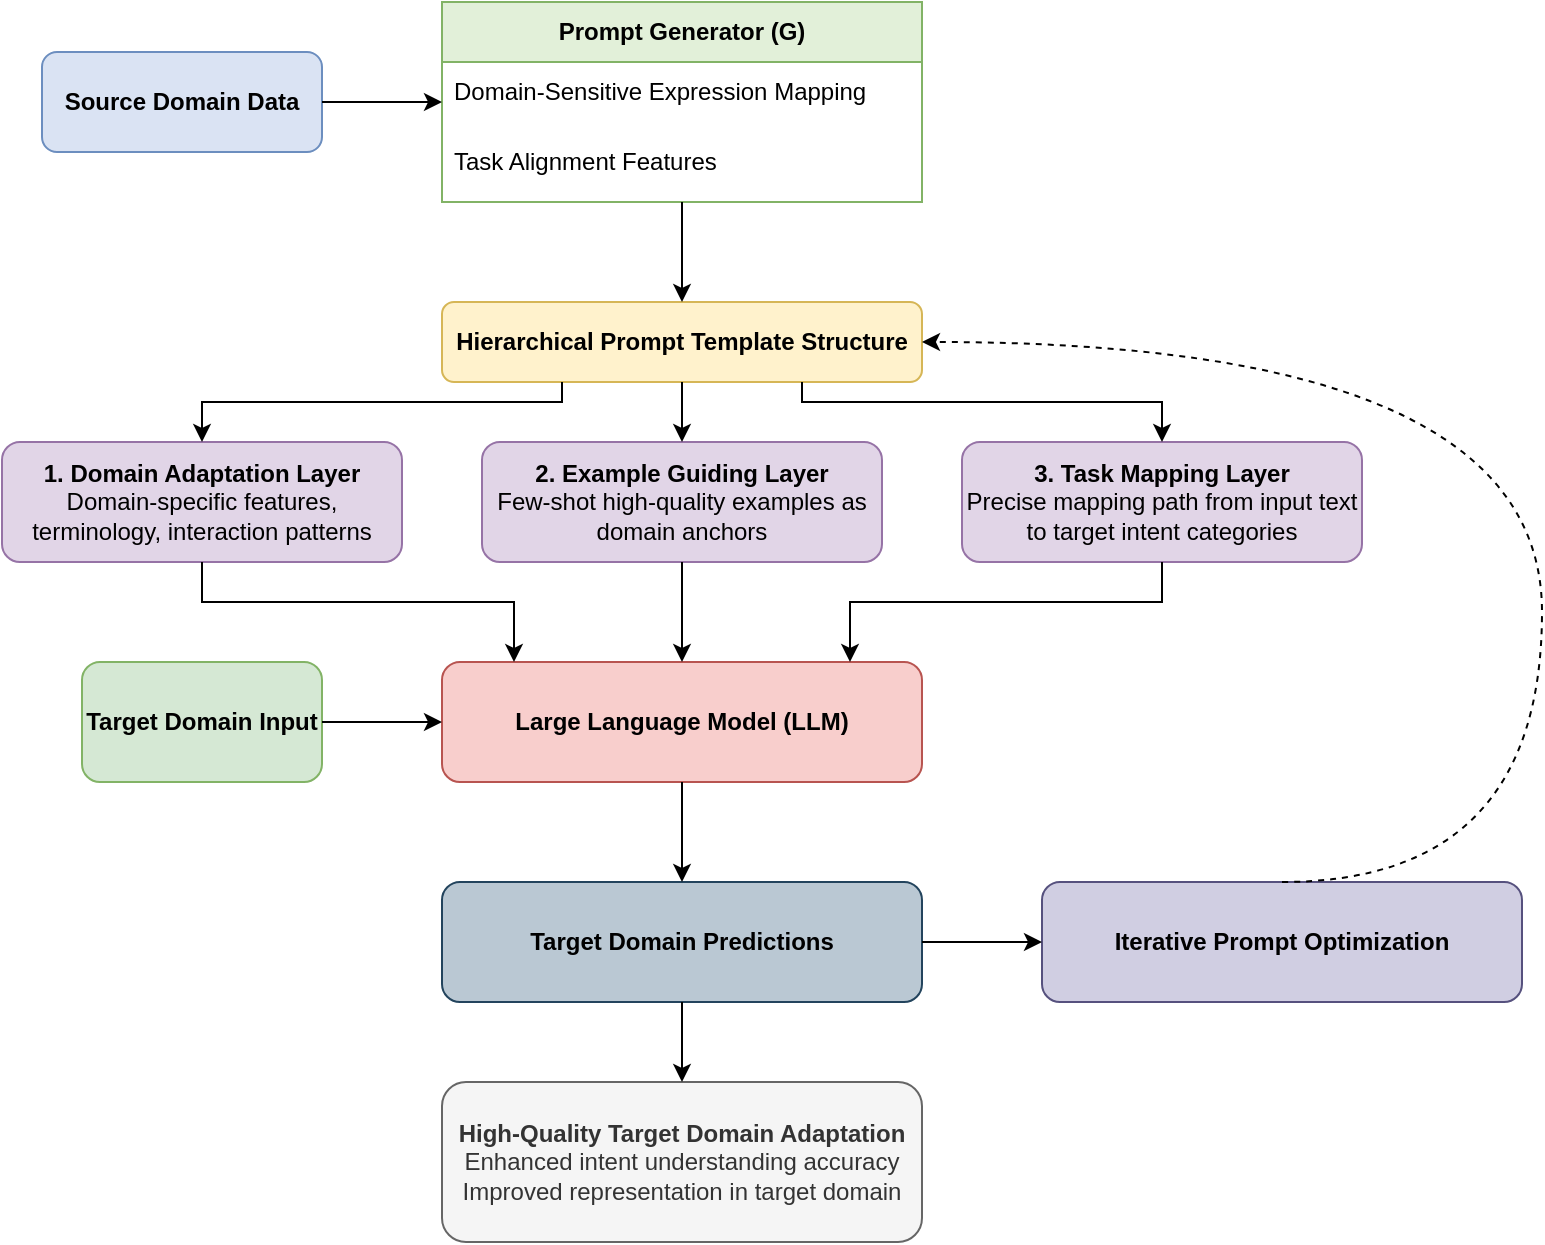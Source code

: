 <mxfile version="26.2.2">
  <diagram name="Cross-Domain Mapping-Based Prompt Template Generation" id="-j1mXVkktjzw7wY8bZ39">
    <mxGraphModel dx="1030" dy="611" grid="1" gridSize="10" guides="1" tooltips="1" connect="1" arrows="1" fold="1" page="1" pageScale="1" pageWidth="827" pageHeight="1169" math="0" shadow="0">
      <root>
        <mxCell id="0" />
        <mxCell id="1" parent="0" />
        <mxCell id="Chrdp9NTQtH4WzYhH0S5-2" value="&lt;b&gt;Source Domain Data&lt;/b&gt;" style="rounded=1;whiteSpace=wrap;html=1;fillColor=#dae3f3;strokeColor=#6c8ebf;" vertex="1" parent="1">
          <mxGeometry x="120" y="125" width="140" height="50" as="geometry" />
        </mxCell>
        <mxCell id="Chrdp9NTQtH4WzYhH0S5-3" value="Prompt Generator (G)" style="swimlane;fontStyle=1;childLayout=stackLayout;horizontal=1;startSize=30;horizontalStack=0;resizeParent=1;resizeParentMax=0;resizeLast=0;collapsible=1;marginBottom=0;whiteSpace=wrap;html=1;fillColor=#e2f0d9;strokeColor=#82b366;" vertex="1" parent="1">
          <mxGeometry x="320" y="100" width="240" height="100" as="geometry" />
        </mxCell>
        <mxCell id="Chrdp9NTQtH4WzYhH0S5-4" value="Domain-Sensitive Expression Mapping" style="text;strokeColor=none;fillColor=none;align=left;verticalAlign=middle;spacingLeft=4;spacingRight=4;overflow=hidden;points=[[0,0.5],[1,0.5]];portConstraint=eastwest;rotatable=0;whiteSpace=wrap;html=1;" vertex="1" parent="Chrdp9NTQtH4WzYhH0S5-3">
          <mxGeometry y="30" width="240" height="30" as="geometry" />
        </mxCell>
        <mxCell id="Chrdp9NTQtH4WzYhH0S5-5" value="Task Alignment Features" style="text;strokeColor=none;fillColor=none;align=left;verticalAlign=middle;spacingLeft=4;spacingRight=4;overflow=hidden;points=[[0,0.5],[1,0.5]];portConstraint=eastwest;rotatable=0;whiteSpace=wrap;html=1;" vertex="1" parent="Chrdp9NTQtH4WzYhH0S5-3">
          <mxGeometry y="60" width="240" height="40" as="geometry" />
        </mxCell>
        <mxCell id="Chrdp9NTQtH4WzYhH0S5-6" value="" style="edgeStyle=orthogonalEdgeStyle;rounded=0;orthogonalLoop=1;jettySize=auto;html=1;entryX=0;entryY=0.5;entryDx=0;entryDy=0;" edge="1" parent="1" source="Chrdp9NTQtH4WzYhH0S5-2" target="Chrdp9NTQtH4WzYhH0S5-3">
          <mxGeometry relative="1" as="geometry" />
        </mxCell>
        <mxCell id="Chrdp9NTQtH4WzYhH0S5-7" value="&lt;b&gt;Hierarchical Prompt Template Structure&lt;/b&gt;" style="rounded=1;whiteSpace=wrap;html=1;fillColor=#fff2cc;strokeColor=#d6b656;" vertex="1" parent="1">
          <mxGeometry x="320" y="250" width="240" height="40" as="geometry" />
        </mxCell>
        <mxCell id="Chrdp9NTQtH4WzYhH0S5-8" value="" style="edgeStyle=orthogonalEdgeStyle;rounded=0;orthogonalLoop=1;jettySize=auto;html=1;exitX=0.5;exitY=1;exitDx=0;exitDy=0;entryX=0.5;entryY=0;entryDx=0;entryDy=0;" edge="1" parent="1" source="Chrdp9NTQtH4WzYhH0S5-3" target="Chrdp9NTQtH4WzYhH0S5-7">
          <mxGeometry relative="1" as="geometry" />
        </mxCell>
        <mxCell id="Chrdp9NTQtH4WzYhH0S5-9" value="&lt;b&gt;1. Domain Adaptation Layer&lt;/b&gt;&lt;br&gt;Domain-specific features, terminology, interaction patterns" style="rounded=1;whiteSpace=wrap;html=1;fillColor=#e1d5e7;strokeColor=#9673a6;" vertex="1" parent="1">
          <mxGeometry x="100" y="320" width="200" height="60" as="geometry" />
        </mxCell>
        <mxCell id="Chrdp9NTQtH4WzYhH0S5-10" value="&lt;b&gt;2. Example Guiding Layer&lt;/b&gt;&lt;br&gt;Few-shot high-quality examples as domain anchors" style="rounded=1;whiteSpace=wrap;html=1;fillColor=#e1d5e7;strokeColor=#9673a6;" vertex="1" parent="1">
          <mxGeometry x="340" y="320" width="200" height="60" as="geometry" />
        </mxCell>
        <mxCell id="Chrdp9NTQtH4WzYhH0S5-11" value="&lt;b&gt;3. Task Mapping Layer&lt;/b&gt;&lt;br&gt;Precise mapping path from input text to target intent categories" style="rounded=1;whiteSpace=wrap;html=1;fillColor=#e1d5e7;strokeColor=#9673a6;" vertex="1" parent="1">
          <mxGeometry x="580" y="320" width="200" height="60" as="geometry" />
        </mxCell>
        <mxCell id="Chrdp9NTQtH4WzYhH0S5-12" value="" style="edgeStyle=orthogonalEdgeStyle;rounded=0;orthogonalLoop=1;jettySize=auto;html=1;exitX=0.5;exitY=1;exitDx=0;exitDy=0;entryX=0.5;entryY=0;entryDx=0;entryDy=0;" edge="1" parent="1" source="Chrdp9NTQtH4WzYhH0S5-7" target="Chrdp9NTQtH4WzYhH0S5-10">
          <mxGeometry relative="1" as="geometry" />
        </mxCell>
        <mxCell id="Chrdp9NTQtH4WzYhH0S5-13" value="" style="edgeStyle=orthogonalEdgeStyle;rounded=0;orthogonalLoop=1;jettySize=auto;html=1;exitX=0.25;exitY=1;exitDx=0;exitDy=0;entryX=0.5;entryY=0;entryDx=0;entryDy=0;" edge="1" parent="1" source="Chrdp9NTQtH4WzYhH0S5-7" target="Chrdp9NTQtH4WzYhH0S5-9">
          <mxGeometry relative="1" as="geometry">
            <Array as="points">
              <mxPoint x="380" y="300" />
              <mxPoint x="200" y="300" />
            </Array>
          </mxGeometry>
        </mxCell>
        <mxCell id="Chrdp9NTQtH4WzYhH0S5-14" value="" style="edgeStyle=orthogonalEdgeStyle;rounded=0;orthogonalLoop=1;jettySize=auto;html=1;exitX=0.75;exitY=1;exitDx=0;exitDy=0;entryX=0.5;entryY=0;entryDx=0;entryDy=0;" edge="1" parent="1" source="Chrdp9NTQtH4WzYhH0S5-7" target="Chrdp9NTQtH4WzYhH0S5-11">
          <mxGeometry relative="1" as="geometry">
            <Array as="points">
              <mxPoint x="500" y="300" />
              <mxPoint x="680" y="300" />
            </Array>
          </mxGeometry>
        </mxCell>
        <mxCell id="Chrdp9NTQtH4WzYhH0S5-15" value="&lt;b&gt;Large Language Model (LLM)&lt;/b&gt;" style="rounded=1;whiteSpace=wrap;html=1;fillColor=#f8cecc;strokeColor=#b85450;" vertex="1" parent="1">
          <mxGeometry x="320" y="430" width="240" height="60" as="geometry" />
        </mxCell>
        <mxCell id="Chrdp9NTQtH4WzYhH0S5-16" value="" style="edgeStyle=orthogonalEdgeStyle;rounded=0;orthogonalLoop=1;jettySize=auto;html=1;exitX=0.5;exitY=1;exitDx=0;exitDy=0;entryX=0.15;entryY=0;entryDx=0;entryDy=0;entryPerimeter=0;" edge="1" parent="1" source="Chrdp9NTQtH4WzYhH0S5-9" target="Chrdp9NTQtH4WzYhH0S5-15">
          <mxGeometry relative="1" as="geometry">
            <Array as="points">
              <mxPoint x="200" y="400" />
              <mxPoint x="356" y="400" />
            </Array>
          </mxGeometry>
        </mxCell>
        <mxCell id="Chrdp9NTQtH4WzYhH0S5-17" value="" style="edgeStyle=orthogonalEdgeStyle;rounded=0;orthogonalLoop=1;jettySize=auto;html=1;exitX=0.5;exitY=1;exitDx=0;exitDy=0;entryX=0.5;entryY=0;entryDx=0;entryDy=0;" edge="1" parent="1" source="Chrdp9NTQtH4WzYhH0S5-10" target="Chrdp9NTQtH4WzYhH0S5-15">
          <mxGeometry relative="1" as="geometry" />
        </mxCell>
        <mxCell id="Chrdp9NTQtH4WzYhH0S5-18" value="" style="edgeStyle=orthogonalEdgeStyle;rounded=0;orthogonalLoop=1;jettySize=auto;html=1;exitX=0.5;exitY=1;exitDx=0;exitDy=0;entryX=0.85;entryY=0;entryDx=0;entryDy=0;entryPerimeter=0;" edge="1" parent="1" source="Chrdp9NTQtH4WzYhH0S5-11" target="Chrdp9NTQtH4WzYhH0S5-15">
          <mxGeometry relative="1" as="geometry">
            <Array as="points">
              <mxPoint x="680" y="400" />
              <mxPoint x="524" y="400" />
            </Array>
          </mxGeometry>
        </mxCell>
        <mxCell id="Chrdp9NTQtH4WzYhH0S5-19" value="&lt;b&gt;Target Domain Input&lt;/b&gt;" style="rounded=1;whiteSpace=wrap;html=1;fillColor=#d5e8d4;strokeColor=#82b366;" vertex="1" parent="1">
          <mxGeometry x="140" y="430" width="120" height="60" as="geometry" />
        </mxCell>
        <mxCell id="Chrdp9NTQtH4WzYhH0S5-20" value="" style="edgeStyle=orthogonalEdgeStyle;rounded=0;orthogonalLoop=1;jettySize=auto;html=1;exitX=1;exitY=0.5;exitDx=0;exitDy=0;entryX=0;entryY=0.5;entryDx=0;entryDy=0;" edge="1" parent="1" source="Chrdp9NTQtH4WzYhH0S5-19" target="Chrdp9NTQtH4WzYhH0S5-15">
          <mxGeometry relative="1" as="geometry" />
        </mxCell>
        <mxCell id="Chrdp9NTQtH4WzYhH0S5-21" value="&lt;b&gt;Target Domain Predictions&lt;/b&gt;" style="rounded=1;whiteSpace=wrap;html=1;fillColor=#bac8d3;strokeColor=#23445d;" vertex="1" parent="1">
          <mxGeometry x="320" y="540" width="240" height="60" as="geometry" />
        </mxCell>
        <mxCell id="Chrdp9NTQtH4WzYhH0S5-22" value="" style="edgeStyle=orthogonalEdgeStyle;rounded=0;orthogonalLoop=1;jettySize=auto;html=1;exitX=0.5;exitY=1;exitDx=0;exitDy=0;entryX=0.5;entryY=0;entryDx=0;entryDy=0;" edge="1" parent="1" source="Chrdp9NTQtH4WzYhH0S5-15" target="Chrdp9NTQtH4WzYhH0S5-21">
          <mxGeometry relative="1" as="geometry" />
        </mxCell>
        <mxCell id="Chrdp9NTQtH4WzYhH0S5-23" value="&lt;b&gt;Iterative Prompt Optimization&lt;/b&gt;" style="rounded=1;whiteSpace=wrap;html=1;fillColor=#d0cee2;strokeColor=#56517e;" vertex="1" parent="1">
          <mxGeometry x="620" y="540" width="240" height="60" as="geometry" />
        </mxCell>
        <mxCell id="Chrdp9NTQtH4WzYhH0S5-24" value="" style="edgeStyle=orthogonalEdgeStyle;rounded=0;orthogonalLoop=1;jettySize=auto;html=1;exitX=1;exitY=0.5;exitDx=0;exitDy=0;entryX=0;entryY=0.5;entryDx=0;entryDy=0;" edge="1" parent="1" source="Chrdp9NTQtH4WzYhH0S5-21" target="Chrdp9NTQtH4WzYhH0S5-23">
          <mxGeometry relative="1" as="geometry" />
        </mxCell>
        <mxCell id="Chrdp9NTQtH4WzYhH0S5-25" value="" style="edgeStyle=orthogonalEdgeStyle;rounded=0;orthogonalLoop=1;jettySize=auto;html=1;exitX=0.5;exitY=0;exitDx=0;exitDy=0;entryX=1;entryY=0.5;entryDx=0;entryDy=0;curved=1;dashed=1;" edge="1" parent="1" source="Chrdp9NTQtH4WzYhH0S5-23" target="Chrdp9NTQtH4WzYhH0S5-7">
          <mxGeometry relative="1" as="geometry">
            <Array as="points">
              <mxPoint x="870" y="540" />
              <mxPoint x="870" y="270" />
            </Array>
          </mxGeometry>
        </mxCell>
        <mxCell id="Chrdp9NTQtH4WzYhH0S5-27" value="&lt;b&gt;High-Quality Target Domain Adaptation&lt;/b&gt;&lt;br&gt;Enhanced intent understanding accuracy&lt;br&gt;Improved representation in target domain" style="rounded=1;whiteSpace=wrap;html=1;fillColor=#f5f5f5;strokeColor=#666666;fontColor=#333333;" vertex="1" parent="1">
          <mxGeometry x="320" y="640" width="240" height="80" as="geometry" />
        </mxCell>
        <mxCell id="Chrdp9NTQtH4WzYhH0S5-28" value="" style="edgeStyle=orthogonalEdgeStyle;rounded=0;orthogonalLoop=1;jettySize=auto;html=1;exitX=0.5;exitY=1;exitDx=0;exitDy=0;entryX=0.5;entryY=0;entryDx=0;entryDy=0;" edge="1" parent="1" source="Chrdp9NTQtH4WzYhH0S5-21" target="Chrdp9NTQtH4WzYhH0S5-27">
          <mxGeometry relative="1" as="geometry" />
        </mxCell>
      </root>
    </mxGraphModel>
  </diagram>
</mxfile>
